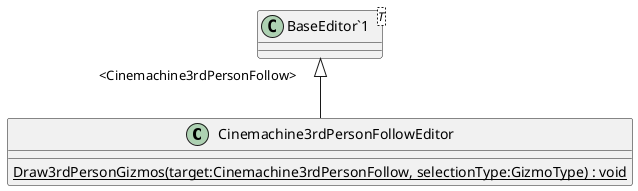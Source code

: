 @startuml
class Cinemachine3rdPersonFollowEditor {
    {static} Draw3rdPersonGizmos(target:Cinemachine3rdPersonFollow, selectionType:GizmoType) : void
}
class "BaseEditor`1"<T> {
}
"BaseEditor`1" "<Cinemachine3rdPersonFollow>" <|-- Cinemachine3rdPersonFollowEditor
@enduml
